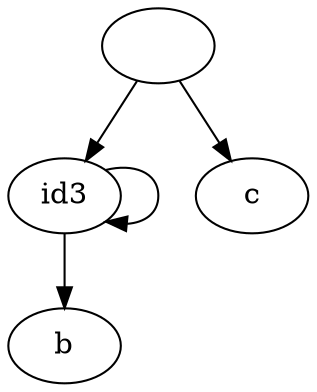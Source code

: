 digraph G {
id5[label=""];
id3[label=""];
id3[label="id3"];
id3 ->  id3
b[label="b"];
id3 ->  b
id5 ->  id3
c[label="c"];
id5 ->  c
}
